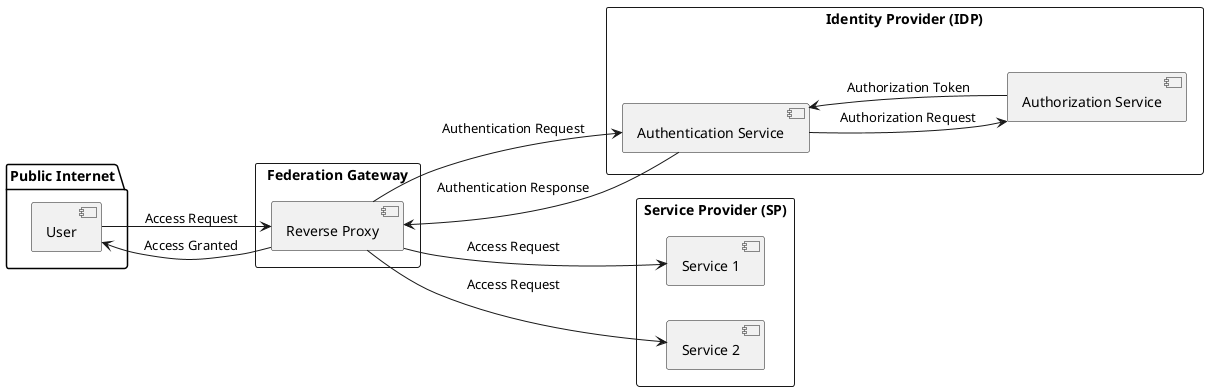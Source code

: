 @startuml
left to right direction

package "Public Internet" {
  [User]
}

rectangle "Federation Gateway" {
  [Reverse Proxy]
}

rectangle "Identity Provider (IDP)" {
  [Authentication Service]
  [Authorization Service]
}

rectangle "Service Provider (SP)" {
  [Service 1]
  [Service 2]
}

[User] --> [Reverse Proxy] : Access Request
[Reverse Proxy] --> [Authentication Service] : Authentication Request
[Authentication Service] --> [Authorization Service] : Authorization Request
[Authorization Service] --> [Authentication Service] : Authorization Token
[Authentication Service] --> [Reverse Proxy] : Authentication Response
[Reverse Proxy] --> [User] : Access Granted
[Reverse Proxy] --> [Service 1] : Access Request
[Reverse Proxy] --> [Service 2] : Access Request

@enduml